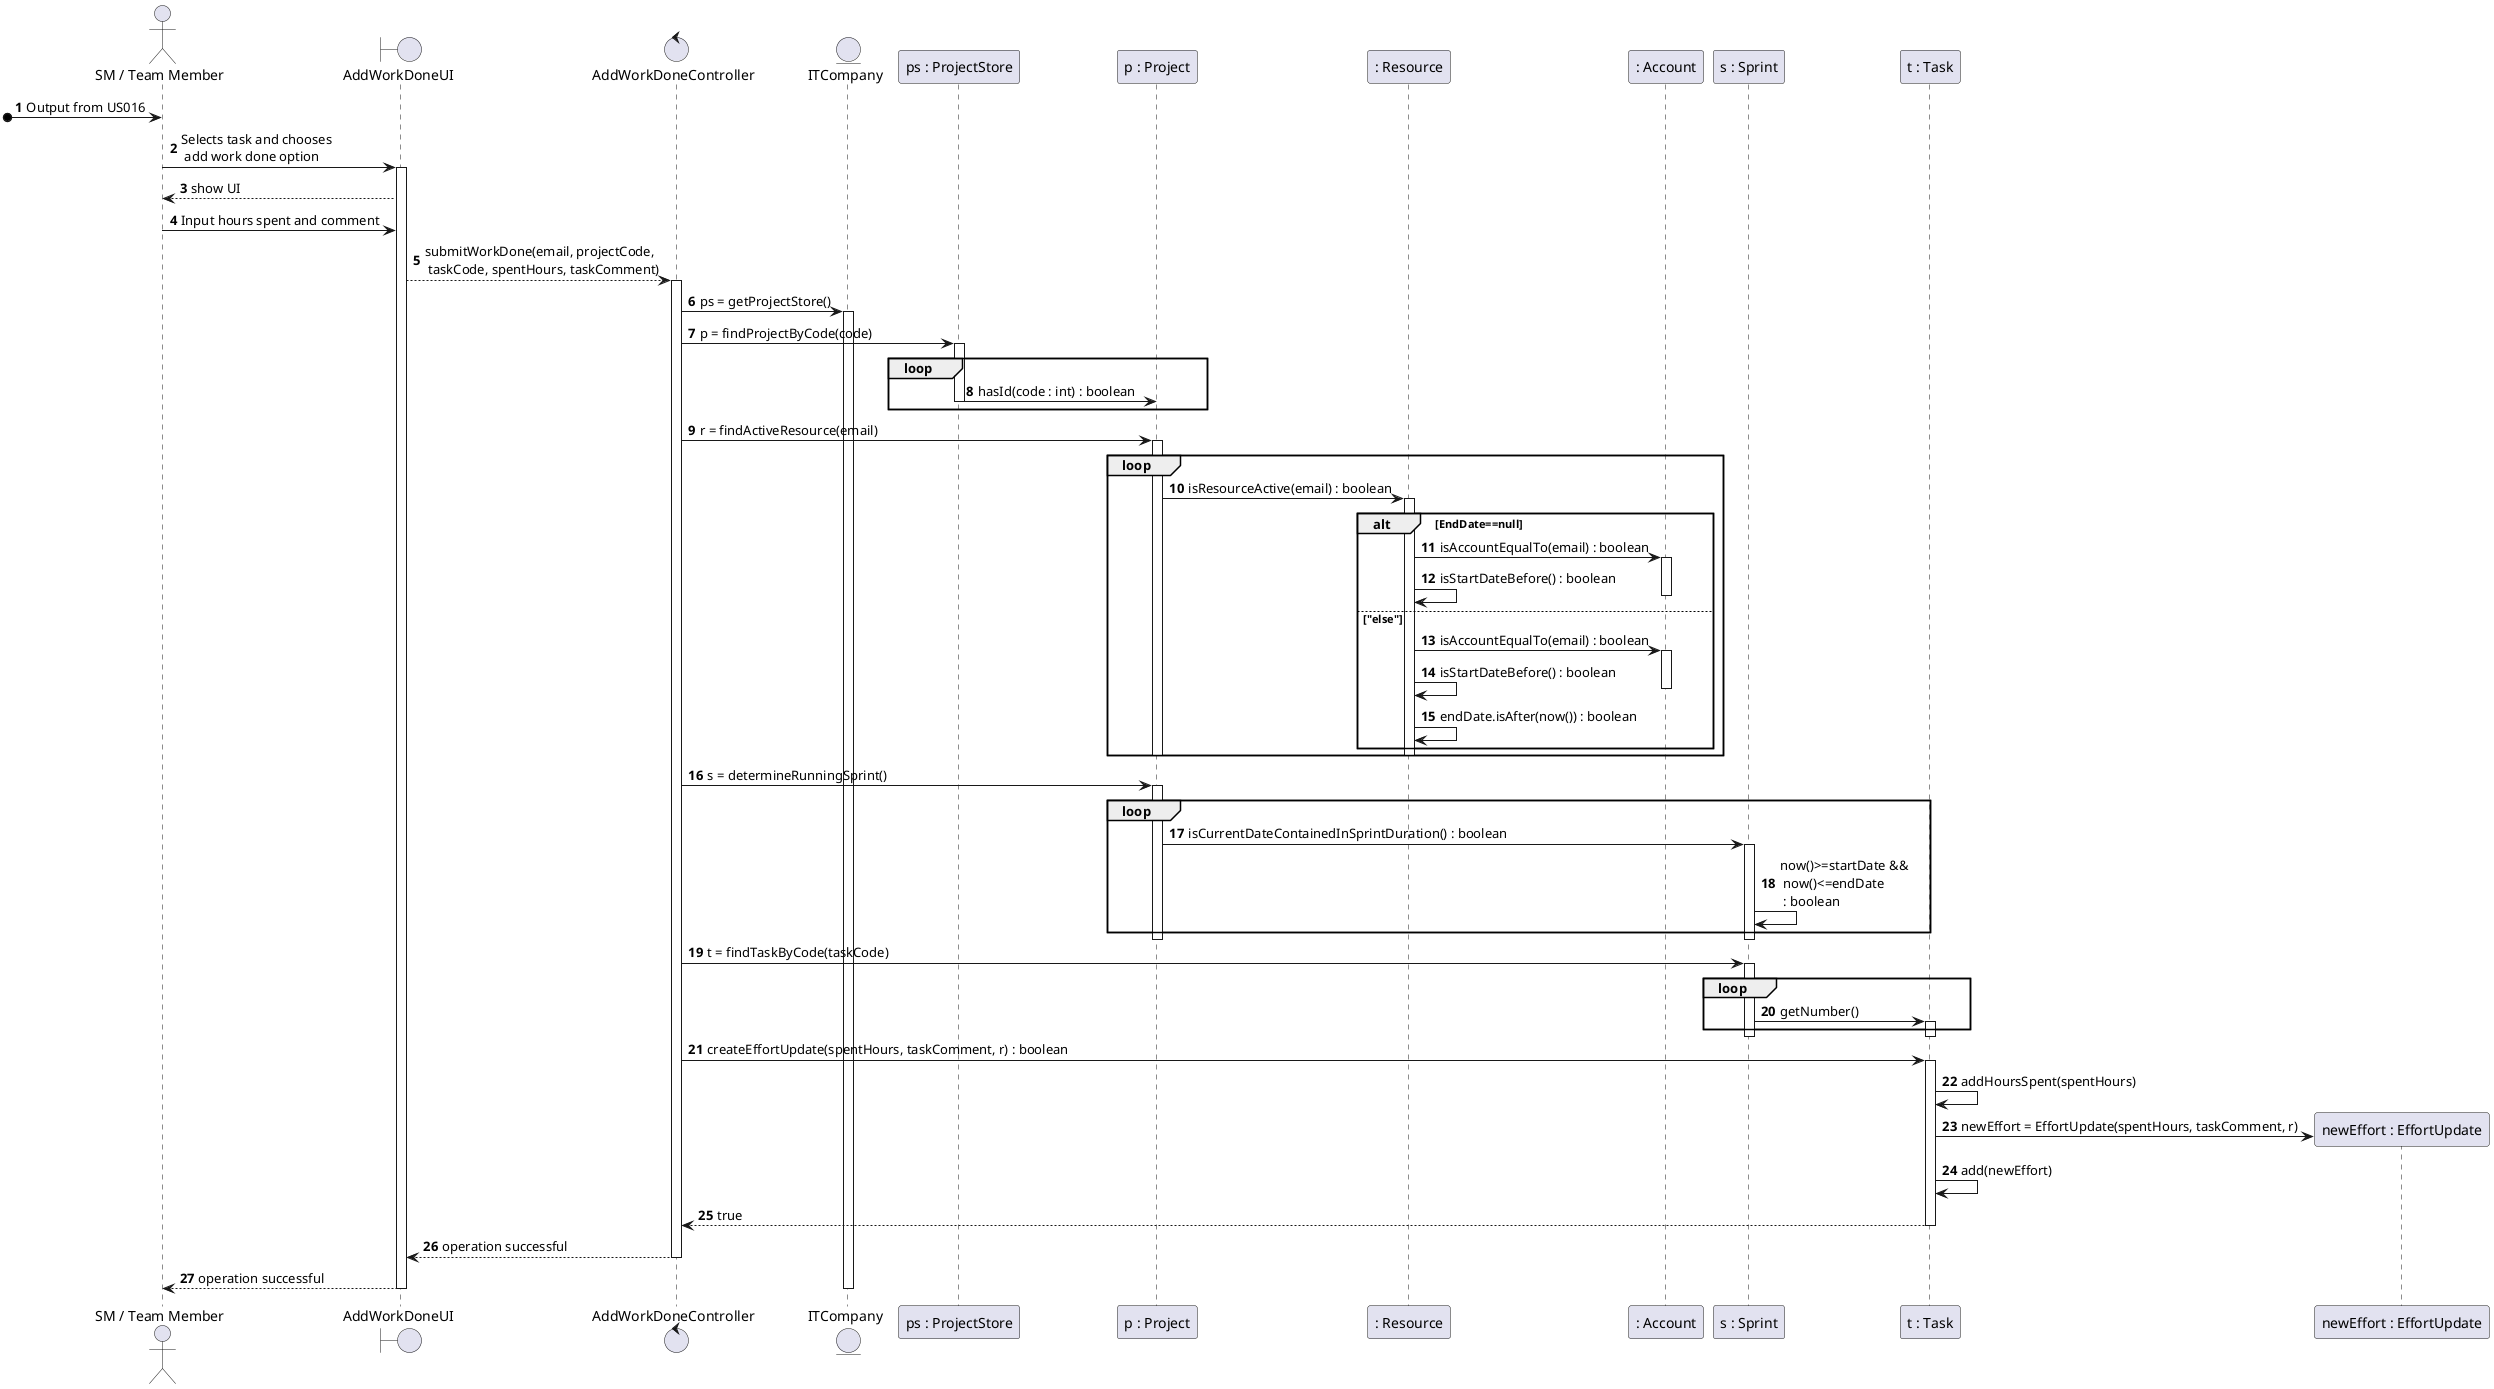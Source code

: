 @startuml
actor "SM / Team Member" as user
boundary "AddWorkDoneUI" as UI
control "AddWorkDoneController" as Controller
entity "ITCompany" as ITCompany
participant "ps : ProjectStore" as Pstore
participant "p : Project" as proj
participant ": Resource" as resource
participant ": Account" as account
participant "s : Sprint" as sprint
participant "t : Task" as task
participant "newEffort : EffortUpdate" as effortUpD
autonumber
[o-> user : Output from US016
user -> UI : Selects task and chooses\n add work done option
activate UI
UI --> user : show UI
user -> UI : Input hours spent and comment
UI --> Controller : submitWorkDone(email, projectCode,\n taskCode, spentHours, taskComment)
activate Controller
Controller -> ITCompany : ps = getProjectStore()
activate ITCompany
Controller -> Pstore : p = findProjectByCode(code)
loop
    activate Pstore
    Pstore -> proj : hasId(code : int) : boolean
    deactivate Pstore
end
Controller -> proj : r = findActiveResource(email)
loop
    activate proj
    proj -> resource : isResourceActive(email) : boolean
    activate resource

        alt EndDate==null
        resource -> account : isAccountEqualTo(email) : boolean
        activate account
        resource -> resource : isStartDateBefore() : boolean
        deactivate account

        else "else"
        resource -> account : isAccountEqualTo(email) : boolean
        activate account
        resource -> resource : isStartDateBefore() : boolean
        deactivate account
        resource -> resource : endDate.isAfter(now()) : boolean
        end

    deactivate resource
    deactivate proj
end

Controller -> proj : s = determineRunningSprint()
loop
    activate proj
    proj -> sprint : isCurrentDateContainedInSprintDuration() : boolean
    activate sprint
    sprint -> sprint : now()>=startDate &&\n now()<=endDate\n : boolean
end
deactivate sprint
deactivate proj
Controller -> sprint : t = findTaskByCode(taskCode)
activate sprint

loop
    sprint -> task : getNumber()
    activate task
end
deactivate task
deactivate sprint

Controller -> task : createEffortUpdate(spentHours, taskComment, r) : boolean
activate task
task -> task : addHoursSpent(spentHours)
create effortUpD
task -> effortUpD : newEffort = EffortUpdate(spentHours, taskComment, r)
task -> task : add(newEffort)
task --> Controller : true
deactivate task
Controller --> UI : operation successful

deactivate Controller
deactivate sprint
UI --> user : operation successful
deactivate UI
deactivate ITCompany
@enduml